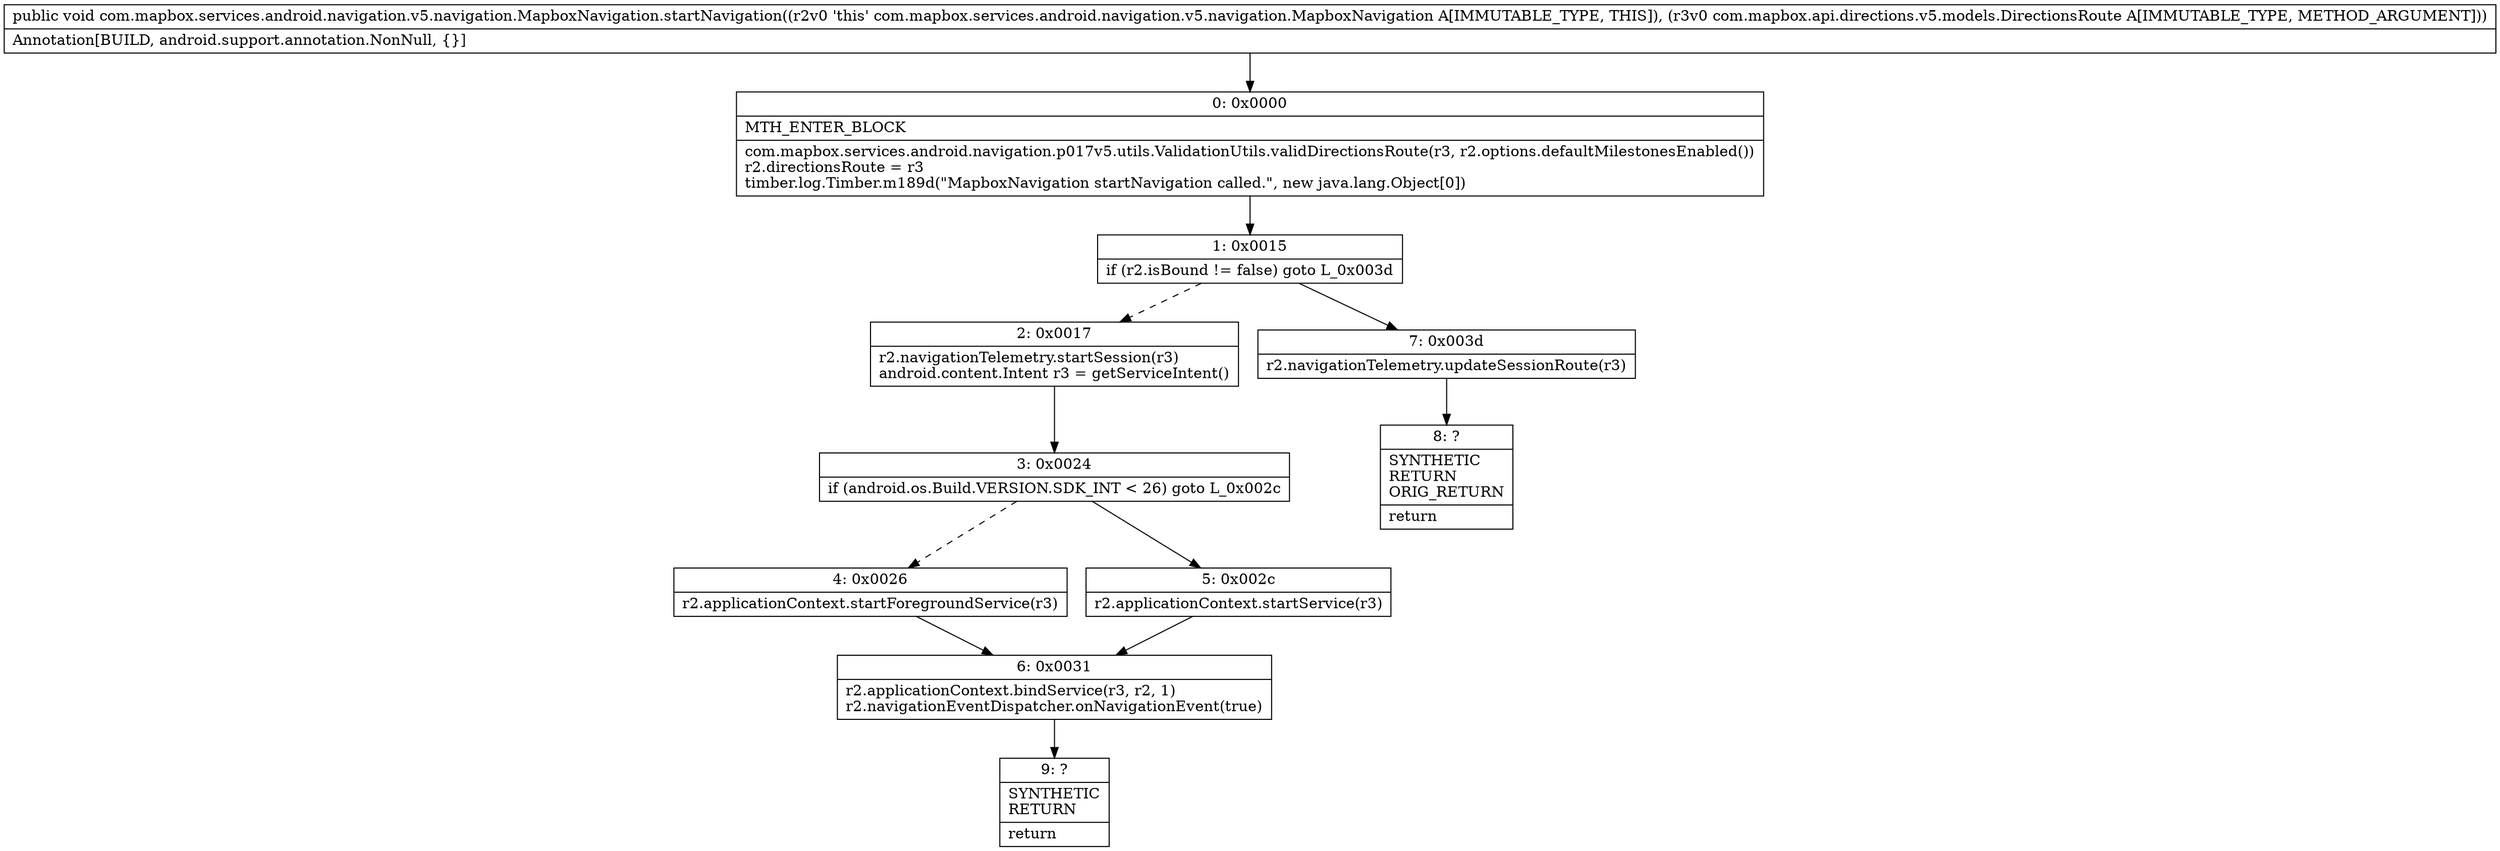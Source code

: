 digraph "CFG forcom.mapbox.services.android.navigation.v5.navigation.MapboxNavigation.startNavigation(Lcom\/mapbox\/api\/directions\/v5\/models\/DirectionsRoute;)V" {
Node_0 [shape=record,label="{0\:\ 0x0000|MTH_ENTER_BLOCK\l|com.mapbox.services.android.navigation.p017v5.utils.ValidationUtils.validDirectionsRoute(r3, r2.options.defaultMilestonesEnabled())\lr2.directionsRoute = r3\ltimber.log.Timber.m189d(\"MapboxNavigation startNavigation called.\", new java.lang.Object[0])\l}"];
Node_1 [shape=record,label="{1\:\ 0x0015|if (r2.isBound != false) goto L_0x003d\l}"];
Node_2 [shape=record,label="{2\:\ 0x0017|r2.navigationTelemetry.startSession(r3)\landroid.content.Intent r3 = getServiceIntent()\l}"];
Node_3 [shape=record,label="{3\:\ 0x0024|if (android.os.Build.VERSION.SDK_INT \< 26) goto L_0x002c\l}"];
Node_4 [shape=record,label="{4\:\ 0x0026|r2.applicationContext.startForegroundService(r3)\l}"];
Node_5 [shape=record,label="{5\:\ 0x002c|r2.applicationContext.startService(r3)\l}"];
Node_6 [shape=record,label="{6\:\ 0x0031|r2.applicationContext.bindService(r3, r2, 1)\lr2.navigationEventDispatcher.onNavigationEvent(true)\l}"];
Node_7 [shape=record,label="{7\:\ 0x003d|r2.navigationTelemetry.updateSessionRoute(r3)\l}"];
Node_8 [shape=record,label="{8\:\ ?|SYNTHETIC\lRETURN\lORIG_RETURN\l|return\l}"];
Node_9 [shape=record,label="{9\:\ ?|SYNTHETIC\lRETURN\l|return\l}"];
MethodNode[shape=record,label="{public void com.mapbox.services.android.navigation.v5.navigation.MapboxNavigation.startNavigation((r2v0 'this' com.mapbox.services.android.navigation.v5.navigation.MapboxNavigation A[IMMUTABLE_TYPE, THIS]), (r3v0 com.mapbox.api.directions.v5.models.DirectionsRoute A[IMMUTABLE_TYPE, METHOD_ARGUMENT]))  | Annotation[BUILD, android.support.annotation.NonNull, \{\}]\l}"];
MethodNode -> Node_0;
Node_0 -> Node_1;
Node_1 -> Node_2[style=dashed];
Node_1 -> Node_7;
Node_2 -> Node_3;
Node_3 -> Node_4[style=dashed];
Node_3 -> Node_5;
Node_4 -> Node_6;
Node_5 -> Node_6;
Node_6 -> Node_9;
Node_7 -> Node_8;
}

